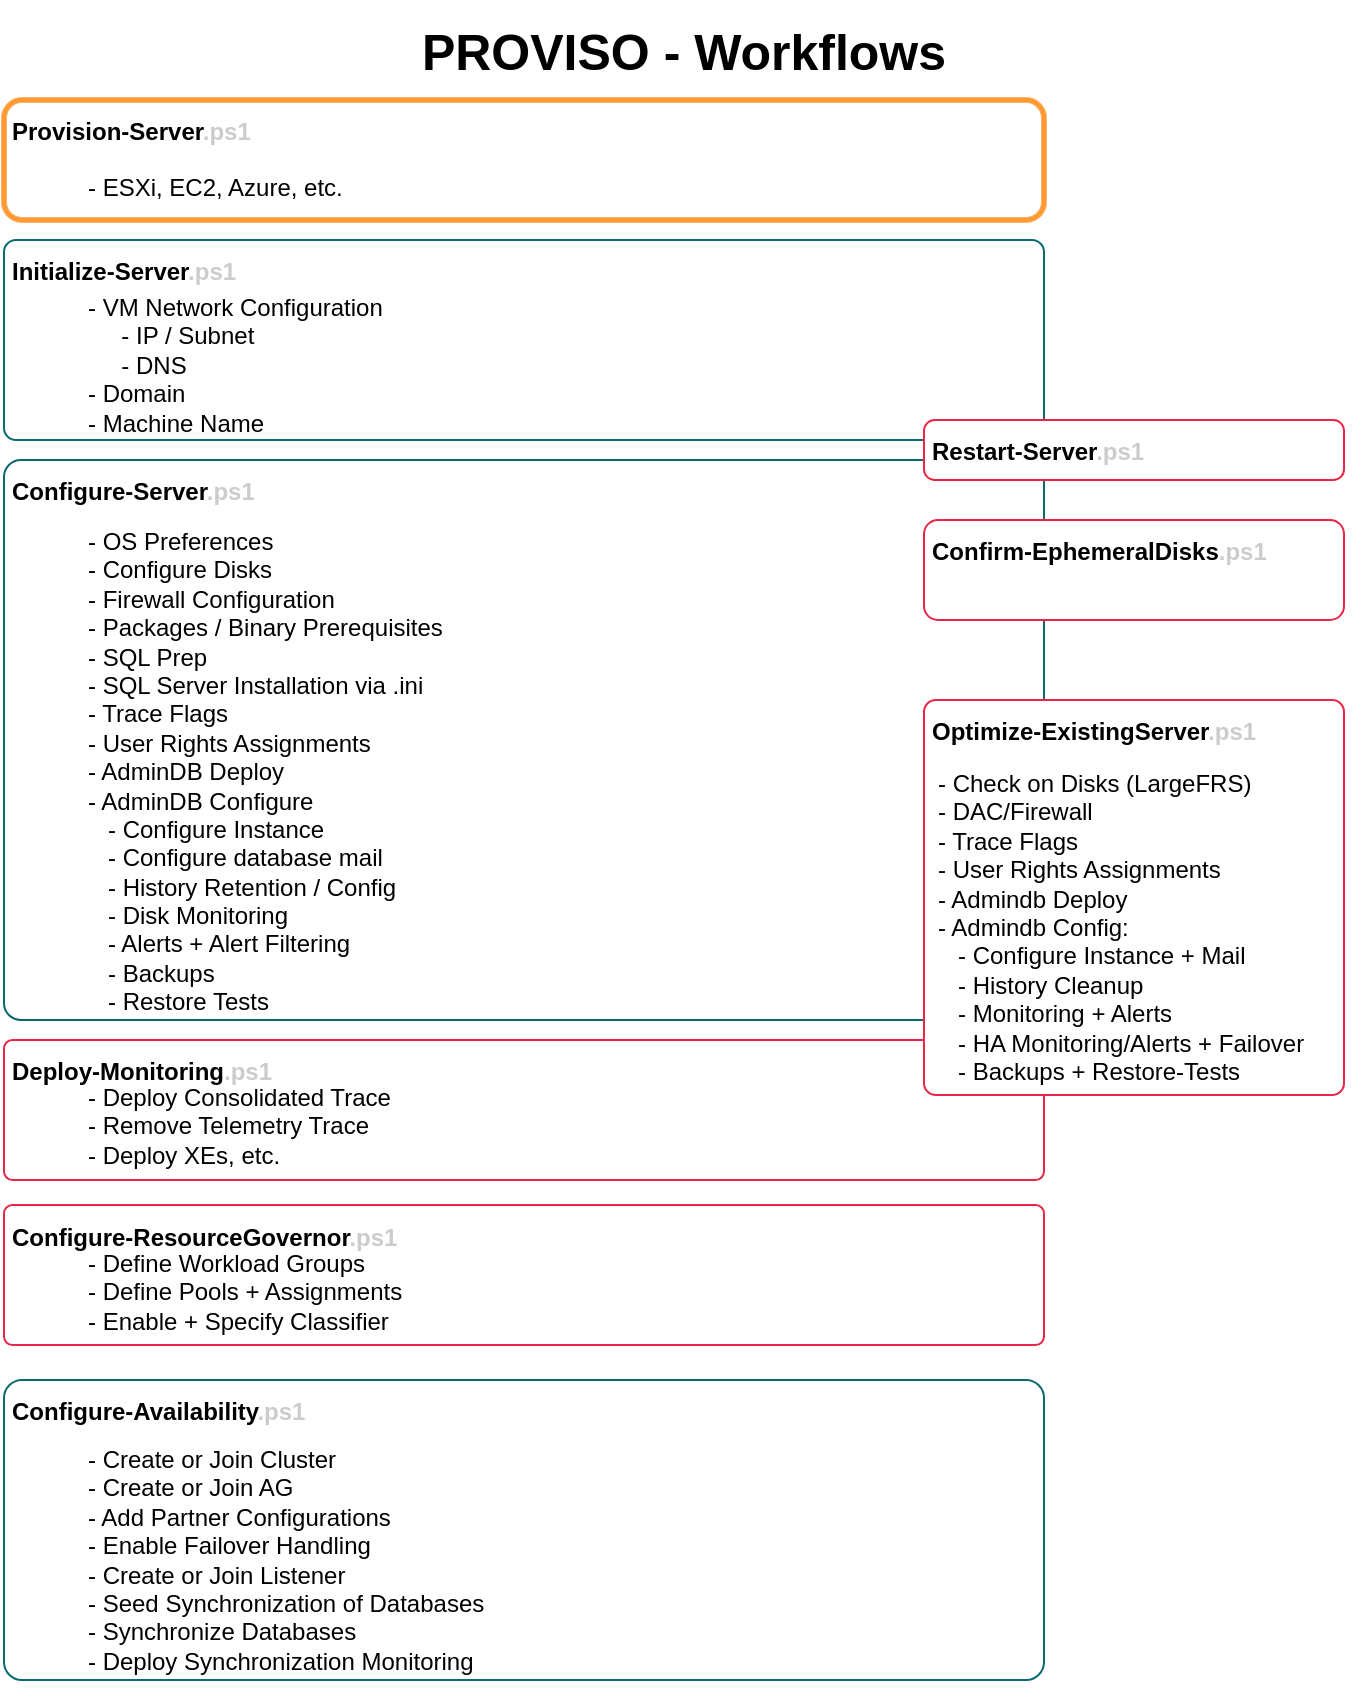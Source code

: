 <mxfile compressed="true" version="14.5.1" type="device"><diagram id="u9NBoUr9xzYDBgmavmYQ" name="Page-1"><mxGraphModel dx="1086" dy="966" grid="1" gridSize="10" guides="1" tooltips="1" connect="1" arrows="1" fold="1" page="1" pageScale="1" pageWidth="850" pageHeight="1100" math="0" shadow="0"><root><mxCell id="0"/><mxCell id="1" parent="0"/><mxCell id="HMzA5BlZqw3KfC9v6JNW-22" value="" style="group;rounded=1;strokeWidth=3;strokeColor=#FFB366;" parent="1" vertex="1" connectable="0"><mxGeometry x="80" y="130" width="520" height="60" as="geometry"/></mxCell><mxCell id="HMzA5BlZqw3KfC9v6JNW-20" value="&lt;b&gt;Provision-Server&lt;font color=&quot;#cccccc&quot;&gt;.ps1&lt;/font&gt;&lt;/b&gt;" style="rounded=1;whiteSpace=wrap;html=1;align=left;verticalAlign=top;spacingTop=2;spacingLeft=2;spacingBottom=2;spacingRight=2;fillColor=none;strokeWidth=2;strokeColor=#FF9933;" parent="HMzA5BlZqw3KfC9v6JNW-22" vertex="1"><mxGeometry width="520" height="60" as="geometry"/></mxCell><mxCell id="HMzA5BlZqw3KfC9v6JNW-21" value="- ESXi, EC2, Azure, etc." style="text;html=1;strokeColor=none;fillColor=none;align=left;verticalAlign=top;whiteSpace=wrap;rounded=0;" parent="HMzA5BlZqw3KfC9v6JNW-22" vertex="1"><mxGeometry x="40" y="30" width="240" height="20" as="geometry"/></mxCell><mxCell id="HMzA5BlZqw3KfC9v6JNW-45" value="&lt;font color=&quot;#000000&quot; size=&quot;1&quot;&gt;&lt;b style=&quot;font-size: 25px&quot;&gt;PROVISO - Workflows&lt;/b&gt;&lt;/font&gt;" style="text;html=1;strokeColor=none;fillColor=none;align=center;verticalAlign=middle;whiteSpace=wrap;rounded=0;fontColor=#E82748;" parent="1" vertex="1"><mxGeometry x="80" y="80" width="680" height="50" as="geometry"/></mxCell><mxCell id="vVgRNyHtnJSqsAjNmXLH-3" value="" style="group" parent="1" vertex="1" connectable="0"><mxGeometry x="80" y="200" width="520" height="100" as="geometry"/></mxCell><mxCell id="HMzA5BlZqw3KfC9v6JNW-24" value="&lt;b&gt;Initialize-Server&lt;font color=&quot;#cccccc&quot;&gt;.ps1&lt;/font&gt;&lt;/b&gt;" style="rounded=1;whiteSpace=wrap;html=1;align=left;verticalAlign=top;spacingTop=2;spacingLeft=2;spacingBottom=2;spacingRight=2;strokeColor=#0B6A70;arcSize=6;" parent="vVgRNyHtnJSqsAjNmXLH-3" vertex="1"><mxGeometry width="520" height="100" as="geometry"/></mxCell><mxCell id="HMzA5BlZqw3KfC9v6JNW-25" value="- VM Network Configuration&lt;br&gt;&amp;nbsp; &amp;nbsp; &amp;nbsp;- IP / Subnet&lt;br&gt;&amp;nbsp; &amp;nbsp; &amp;nbsp;- DNS&lt;br&gt;- Domain&amp;nbsp;&lt;br&gt;- Machine Name" style="text;html=1;strokeColor=none;fillColor=none;align=left;verticalAlign=top;whiteSpace=wrap;rounded=0;" parent="vVgRNyHtnJSqsAjNmXLH-3" vertex="1"><mxGeometry x="40" y="20" width="240" height="60" as="geometry"/></mxCell><mxCell id="vVgRNyHtnJSqsAjNmXLH-5" value="" style="group" parent="1" vertex="1" connectable="0"><mxGeometry x="80" y="310" width="520" height="455" as="geometry"/></mxCell><mxCell id="HMzA5BlZqw3KfC9v6JNW-27" value="&lt;b&gt;Configure-Server&lt;font color=&quot;#cccccc&quot;&gt;.ps1&lt;/font&gt;&lt;/b&gt;" style="rounded=1;whiteSpace=wrap;html=1;align=left;verticalAlign=top;spacingTop=2;spacingLeft=2;spacingBottom=2;spacingRight=2;strokeColor=#0B6A70;arcSize=3;" parent="vVgRNyHtnJSqsAjNmXLH-5" vertex="1"><mxGeometry width="520" height="280" as="geometry"/></mxCell><mxCell id="HMzA5BlZqw3KfC9v6JNW-28" value="- OS Preferences &lt;br&gt;- Configure Disks&lt;br&gt;- Firewall Configuration&lt;br&gt;- Packages / Binary Prerequisites&lt;br&gt;- SQL Prep&lt;br&gt;- SQL Server Installation via .ini&lt;br&gt;- Trace Flags &lt;br&gt;- User Rights Assignments&lt;br&gt;- AdminDB Deploy&lt;br&gt;- AdminDB Configure&lt;br&gt;&amp;nbsp; &amp;nbsp;- Configure Instance&amp;nbsp;&lt;br&gt;&amp;nbsp; &amp;nbsp;- Configure database mail&lt;br&gt;&amp;nbsp; &amp;nbsp;- History Retention / Config&lt;br&gt;&amp;nbsp; &amp;nbsp;- Disk Monitoring&amp;nbsp;&lt;br&gt;&amp;nbsp; &amp;nbsp;- Alerts + Alert Filtering&amp;nbsp;&lt;br&gt;&amp;nbsp; &amp;nbsp;- Backups&amp;nbsp;&lt;br&gt;&amp;nbsp; &amp;nbsp;- Restore Tests" style="text;html=1;strokeColor=none;fillColor=none;align=left;verticalAlign=top;whiteSpace=wrap;rounded=0;" parent="vVgRNyHtnJSqsAjNmXLH-5" vertex="1"><mxGeometry x="40" y="26.96" width="240" height="273.04" as="geometry"/></mxCell><mxCell id="HMzA5BlZqw3KfC9v6JNW-31" value="" style="group" parent="vVgRNyHtnJSqsAjNmXLH-5" vertex="1" connectable="0"><mxGeometry y="460" width="520" height="160" as="geometry"/></mxCell><mxCell id="HMzA5BlZqw3KfC9v6JNW-32" value="&lt;b&gt;Configure-Availability&lt;font color=&quot;#cccccc&quot;&gt;.ps1&lt;/font&gt;&lt;/b&gt;" style="rounded=1;whiteSpace=wrap;html=1;align=left;verticalAlign=top;spacingTop=2;spacingLeft=2;spacingBottom=2;spacingRight=2;strokeColor=#0B6A70;arcSize=6;" parent="HMzA5BlZqw3KfC9v6JNW-31" vertex="1"><mxGeometry width="520" height="150" as="geometry"/></mxCell><mxCell id="HMzA5BlZqw3KfC9v6JNW-33" value="- Create or Join Cluster&lt;br&gt;- Create or Join AG&lt;br&gt;- Add Partner Configurations&lt;br&gt;- Enable Failover Handling&lt;br&gt;- Create or Join Listener&lt;br&gt;- Seed Synchronization of Databases&lt;br&gt;- Synchronize Databases&lt;br&gt;- Deploy Synchronization Monitoring" style="text;html=1;strokeColor=none;fillColor=none;align=left;verticalAlign=top;whiteSpace=wrap;rounded=0;" parent="HMzA5BlZqw3KfC9v6JNW-31" vertex="1"><mxGeometry x="40" y="25.67" width="270" height="123.33" as="geometry"/></mxCell><mxCell id="HMzA5BlZqw3KfC9v6JNW-35" value="" style="group;fontColor=#E82748;fillColor=#ffffff;rounded=1;strokeWidth=3;" parent="vVgRNyHtnJSqsAjNmXLH-5" vertex="1" connectable="0"><mxGeometry y="290" width="520" height="165" as="geometry"/></mxCell><mxCell id="HMzA5BlZqw3KfC9v6JNW-36" value="&lt;b&gt;Deploy-Monitoring&lt;font color=&quot;#cccccc&quot;&gt;.ps1&lt;/font&gt;&lt;/b&gt;" style="rounded=1;whiteSpace=wrap;html=1;align=left;verticalAlign=top;spacingTop=2;spacingLeft=2;spacingBottom=2;spacingRight=2;arcSize=6;strokeColor=#E82748;" parent="HMzA5BlZqw3KfC9v6JNW-35" vertex="1"><mxGeometry width="520" height="70" as="geometry"/></mxCell><mxCell id="HMzA5BlZqw3KfC9v6JNW-37" value="- Deploy Consolidated Trace&lt;br&gt;- Remove Telemetry Trace&lt;br&gt;- Deploy XEs, etc.&amp;nbsp;" style="text;html=1;strokeColor=none;fillColor=none;align=left;verticalAlign=top;whiteSpace=wrap;rounded=0;" parent="HMzA5BlZqw3KfC9v6JNW-35" vertex="1"><mxGeometry x="40" y="15" width="240" height="67.5" as="geometry"/></mxCell><mxCell id="vVgRNyHtnJSqsAjNmXLH-6" value="" style="group" parent="HMzA5BlZqw3KfC9v6JNW-35" vertex="1" connectable="0"><mxGeometry y="82.5" width="520" height="82.5" as="geometry"/></mxCell><mxCell id="HMzA5BlZqw3KfC9v6JNW-39" value="&lt;b&gt;Configure-ResourceGovernor&lt;font color=&quot;#cccccc&quot;&gt;.ps1&lt;/font&gt;&lt;/b&gt;" style="rounded=1;whiteSpace=wrap;html=1;align=left;verticalAlign=top;spacingTop=2;spacingLeft=2;spacingBottom=2;spacingRight=2;arcSize=6;strokeColor=#E82748;" parent="vVgRNyHtnJSqsAjNmXLH-6" vertex="1"><mxGeometry width="520" height="70" as="geometry"/></mxCell><mxCell id="HMzA5BlZqw3KfC9v6JNW-40" value="- Define Workload Groups&lt;br&gt;- Define Pools + Assignments&lt;br&gt;- Enable + Specify Classifier" style="text;html=1;strokeColor=none;fillColor=none;align=left;verticalAlign=top;whiteSpace=wrap;rounded=0;" parent="vVgRNyHtnJSqsAjNmXLH-6" vertex="1"><mxGeometry x="40" y="15" width="240" height="67.5" as="geometry"/></mxCell><mxCell id="HMzA5BlZqw3KfC9v6JNW-44" value="&lt;b&gt;Restart-Server&lt;font color=&quot;#cccccc&quot;&gt;.ps1&lt;/font&gt;&lt;/b&gt;" style="rounded=1;whiteSpace=wrap;html=1;align=left;verticalAlign=top;spacingTop=2;spacingLeft=2;spacingBottom=2;spacingRight=2;arcSize=18;strokeColor=#E82748;" parent="1" vertex="1"><mxGeometry x="540" y="290" width="210" height="30" as="geometry"/></mxCell><mxCell id="HMzA5BlZqw3KfC9v6JNW-42" value="&lt;b&gt;Confirm-EphemeralDisks&lt;font color=&quot;#cccccc&quot;&gt;.ps1&lt;/font&gt;&lt;/b&gt;" style="rounded=1;whiteSpace=wrap;html=1;align=left;verticalAlign=top;spacingTop=2;spacingLeft=2;spacingBottom=2;spacingRight=2;arcSize=14;strokeColor=#E82748;" parent="1" vertex="1"><mxGeometry x="540" y="340" width="210" height="50" as="geometry"/></mxCell><mxCell id="vVgRNyHtnJSqsAjNmXLH-4" value="" style="group" parent="1" vertex="1" connectable="0"><mxGeometry x="540" y="430" width="210" height="197.5" as="geometry"/></mxCell><mxCell id="vVgRNyHtnJSqsAjNmXLH-1" value="&lt;b&gt;Optimize-ExistingServer&lt;font color=&quot;#cccccc&quot;&gt;.ps1&lt;/font&gt;&lt;/b&gt;" style="rounded=1;whiteSpace=wrap;html=1;align=left;verticalAlign=top;spacingTop=2;spacingLeft=2;spacingBottom=2;spacingRight=2;arcSize=3;strokeColor=#E82748;" parent="vVgRNyHtnJSqsAjNmXLH-4" vertex="1"><mxGeometry width="210" height="197.5" as="geometry"/></mxCell><mxCell id="vVgRNyHtnJSqsAjNmXLH-2" value="- Check on Disks (LargeFRS)&lt;br&gt;- DAC/Firewall&lt;br&gt;- Trace Flags&lt;br&gt;- User Rights Assignments&lt;br&gt;- Admindb Deploy&lt;br&gt;- Admindb Config:&lt;br&gt;&amp;nbsp; &amp;nbsp;- Configure Instance + Mail&lt;br&gt;&amp;nbsp; &amp;nbsp;- History Cleanup&lt;br&gt;&amp;nbsp; &amp;nbsp;- Monitoring + Alerts&amp;nbsp;&lt;br&gt;&amp;nbsp; &amp;nbsp;- HA Monitoring/Alerts + Failover&amp;nbsp;&lt;br&gt;&amp;nbsp; &amp;nbsp;- Backups + Restore-Tests" style="text;html=1;strokeColor=none;fillColor=none;align=left;verticalAlign=top;whiteSpace=wrap;rounded=0;" parent="vVgRNyHtnJSqsAjNmXLH-4" vertex="1"><mxGeometry x="5" y="27.5" width="200" height="150" as="geometry"/></mxCell></root></mxGraphModel></diagram></mxfile>